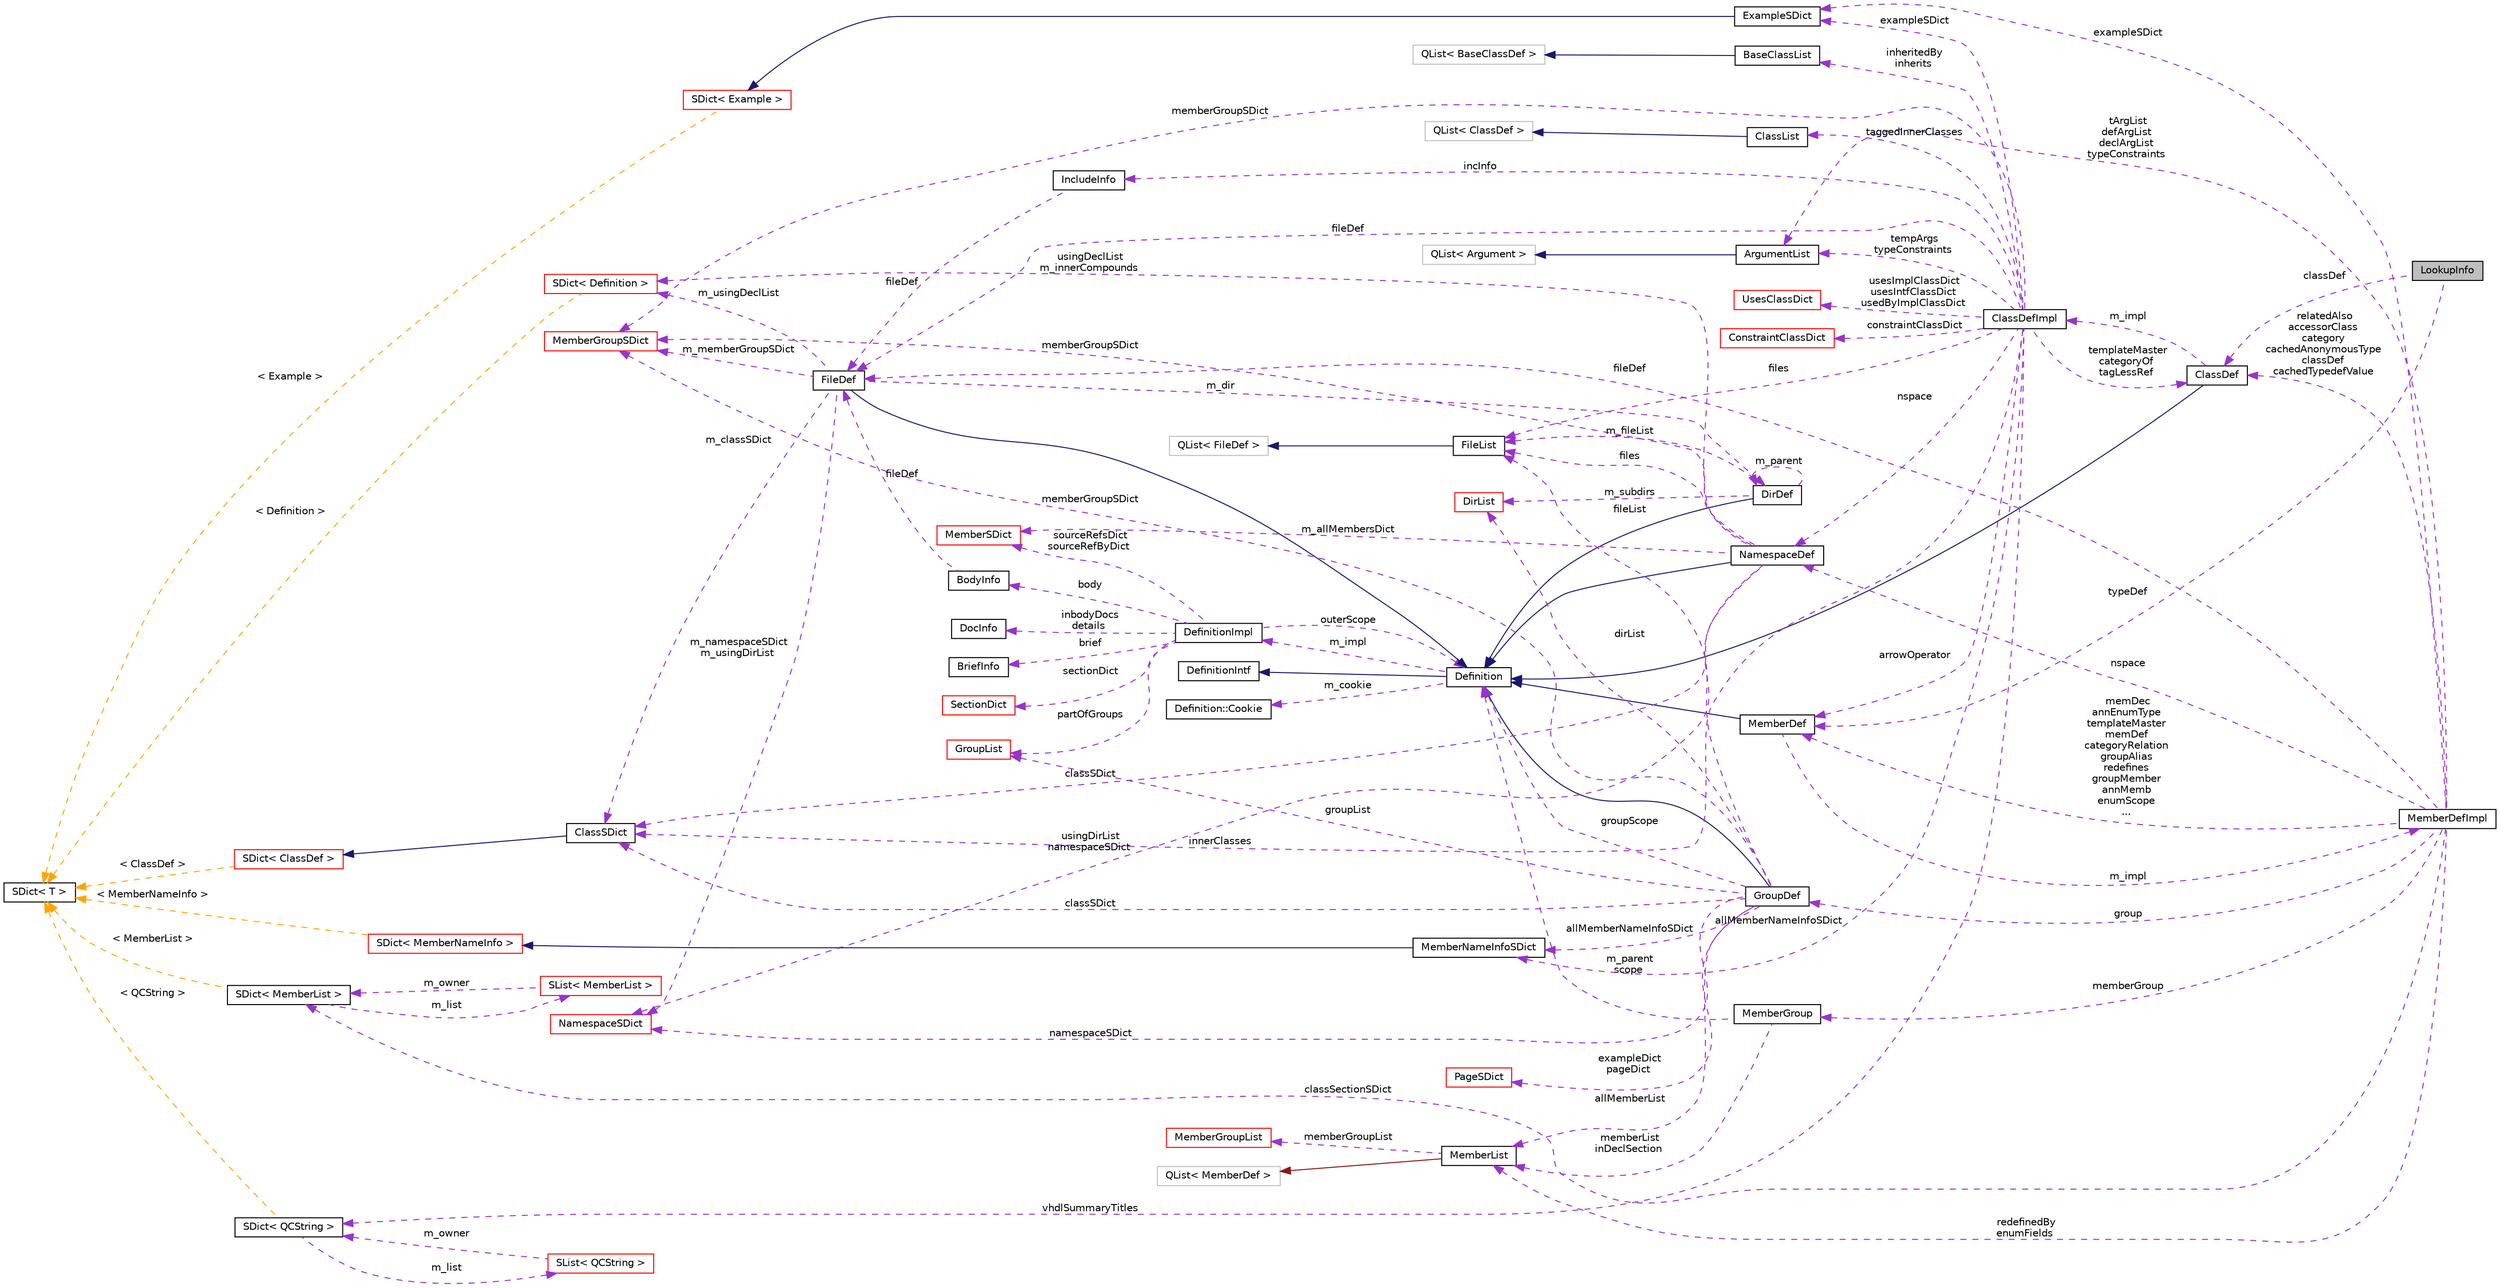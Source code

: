 digraph "LookupInfo"
{
 // INTERACTIVE_SVG=YES
  edge [fontname="Helvetica",fontsize="10",labelfontname="Helvetica",labelfontsize="10"];
  node [fontname="Helvetica",fontsize="10",shape=record];
  rankdir="LR";
  Node1 [label="LookupInfo",height=0.2,width=0.4,color="black", fillcolor="grey75", style="filled", fontcolor="black"];
  Node2 -> Node1 [dir="back",color="darkorchid3",fontsize="10",style="dashed",label=" typeDef" ,fontname="Helvetica"];
  Node2 [label="MemberDef",height=0.2,width=0.4,color="black", fillcolor="white", style="filled",URL="$da/d09/class_member_def.html",tooltip="A model of a class/file/namespace member symbol. "];
  Node3 -> Node2 [dir="back",color="midnightblue",fontsize="10",style="solid",fontname="Helvetica"];
  Node3 [label="Definition",height=0.2,width=0.4,color="black", fillcolor="white", style="filled",URL="$d5/dcc/class_definition.html",tooltip="The common base class of all entity definitions found in the sources. "];
  Node4 -> Node3 [dir="back",color="midnightblue",fontsize="10",style="solid",fontname="Helvetica"];
  Node4 [label="DefinitionIntf",height=0.2,width=0.4,color="black", fillcolor="white", style="filled",URL="$d9/d4a/class_definition_intf.html",tooltip="Abstract interface for a Definition or DefinitionList. "];
  Node5 -> Node3 [dir="back",color="darkorchid3",fontsize="10",style="dashed",label=" m_cookie" ,fontname="Helvetica"];
  Node5 [label="Definition::Cookie",height=0.2,width=0.4,color="black", fillcolor="white", style="filled",URL="$d1/d2f/struct_definition_1_1_cookie.html"];
  Node6 -> Node3 [dir="back",color="darkorchid3",fontsize="10",style="dashed",label=" m_impl" ,fontname="Helvetica"];
  Node6 [label="DefinitionImpl",height=0.2,width=0.4,color="black", fillcolor="white", style="filled",URL="$d3/ddf/class_definition_impl.html",tooltip="Private data associated with a Symbol Definition object. "];
  Node7 -> Node6 [dir="back",color="darkorchid3",fontsize="10",style="dashed",label=" sectionDict" ,fontname="Helvetica"];
  Node7 [label="SectionDict",height=0.2,width=0.4,color="red", fillcolor="white", style="filled",URL="$de/d9a/class_section_dict.html",tooltip="Unsorted dictionary of SectionInfo objects. "];
  Node14 -> Node6 [dir="back",color="darkorchid3",fontsize="10",style="dashed",label=" body" ,fontname="Helvetica"];
  Node14 [label="BodyInfo",height=0.2,width=0.4,color="black", fillcolor="white", style="filled",URL="$db/dab/struct_body_info.html",tooltip="Data associated with description found in the body. "];
  Node15 -> Node14 [dir="back",color="darkorchid3",fontsize="10",style="dashed",label=" fileDef" ,fontname="Helvetica"];
  Node15 [label="FileDef",height=0.2,width=0.4,color="black", fillcolor="white", style="filled",URL="$de/db0/class_file_def.html",tooltip="A model of a file symbol. "];
  Node3 -> Node15 [dir="back",color="midnightblue",fontsize="10",style="solid",fontname="Helvetica"];
  Node16 -> Node15 [dir="back",color="darkorchid3",fontsize="10",style="dashed",label=" m_classSDict" ,fontname="Helvetica"];
  Node16 [label="ClassSDict",height=0.2,width=0.4,color="black", fillcolor="white", style="filled",URL="$d9/d3d/class_class_s_dict.html",tooltip="A sorted dictionary of ClassDef objects. "];
  Node17 -> Node16 [dir="back",color="midnightblue",fontsize="10",style="solid",fontname="Helvetica"];
  Node17 [label="SDict\< ClassDef \>",height=0.2,width=0.4,color="red", fillcolor="white", style="filled",URL="$d1/d50/class_s_dict.html"];
  Node13 -> Node17 [dir="back",color="orange",fontsize="10",style="dashed",label=" \< ClassDef \>" ,fontname="Helvetica"];
  Node13 [label="SDict\< T \>",height=0.2,width=0.4,color="black", fillcolor="white", style="filled",URL="$d1/d50/class_s_dict.html",tooltip="Ordered dictionary of elements of type T. "];
  Node20 -> Node15 [dir="back",color="darkorchid3",fontsize="10",style="dashed",label=" m_usingDeclList" ,fontname="Helvetica"];
  Node20 [label="SDict\< Definition \>",height=0.2,width=0.4,color="red", fillcolor="white", style="filled",URL="$d1/d50/class_s_dict.html"];
  Node13 -> Node20 [dir="back",color="orange",fontsize="10",style="dashed",label=" \< Definition \>" ,fontname="Helvetica"];
  Node23 -> Node15 [dir="back",color="darkorchid3",fontsize="10",style="dashed",label=" m_memberGroupSDict" ,fontname="Helvetica"];
  Node23 [label="MemberGroupSDict",height=0.2,width=0.4,color="red", fillcolor="white", style="filled",URL="$dc/d1e/class_member_group_s_dict.html",tooltip="A sorted dictionary of MemberGroup objects. "];
  Node29 -> Node15 [dir="back",color="darkorchid3",fontsize="10",style="dashed",label=" m_dir" ,fontname="Helvetica"];
  Node29 [label="DirDef",height=0.2,width=0.4,color="black", fillcolor="white", style="filled",URL="$d4/dd4/class_dir_def.html",tooltip="A model of a directory symbol. "];
  Node3 -> Node29 [dir="back",color="midnightblue",fontsize="10",style="solid",fontname="Helvetica"];
  Node30 -> Node29 [dir="back",color="darkorchid3",fontsize="10",style="dashed",label=" m_subdirs" ,fontname="Helvetica"];
  Node30 [label="DirList",height=0.2,width=0.4,color="red", fillcolor="white", style="filled",URL="$dc/d2a/class_dir_list.html",tooltip="A list of directories. "];
  Node32 -> Node29 [dir="back",color="darkorchid3",fontsize="10",style="dashed",label=" m_fileList" ,fontname="Helvetica"];
  Node32 [label="FileList",height=0.2,width=0.4,color="black", fillcolor="white", style="filled",URL="$d0/d18/class_file_list.html",tooltip="Class representing a list of FileDef objects. "];
  Node33 -> Node32 [dir="back",color="midnightblue",fontsize="10",style="solid",fontname="Helvetica"];
  Node33 [label="QList\< FileDef \>",height=0.2,width=0.4,color="grey75", fillcolor="white", style="filled"];
  Node29 -> Node29 [dir="back",color="darkorchid3",fontsize="10",style="dashed",label=" m_parent" ,fontname="Helvetica"];
  Node34 -> Node15 [dir="back",color="darkorchid3",fontsize="10",style="dashed",label=" m_namespaceSDict\nm_usingDirList" ,fontname="Helvetica"];
  Node34 [label="NamespaceSDict",height=0.2,width=0.4,color="red", fillcolor="white", style="filled",URL="$d4/d8d/class_namespace_s_dict.html",tooltip="A sorted dictionary of NamespaceDef objects. "];
  Node38 -> Node6 [dir="back",color="darkorchid3",fontsize="10",style="dashed",label=" sourceRefsDict\nsourceRefByDict" ,fontname="Helvetica"];
  Node38 [label="MemberSDict",height=0.2,width=0.4,color="red", fillcolor="white", style="filled",URL="$d6/dd6/class_member_s_dict.html",tooltip="A sorted dictionary of MemberDef objects. "];
  Node42 -> Node6 [dir="back",color="darkorchid3",fontsize="10",style="dashed",label=" partOfGroups" ,fontname="Helvetica"];
  Node42 [label="GroupList",height=0.2,width=0.4,color="red", fillcolor="white", style="filled",URL="$d3/d3b/class_group_list.html",tooltip="A list of GroupDef objects. "];
  Node44 -> Node6 [dir="back",color="darkorchid3",fontsize="10",style="dashed",label=" inbodyDocs\ndetails" ,fontname="Helvetica"];
  Node44 [label="DocInfo",height=0.2,width=0.4,color="black", fillcolor="white", style="filled",URL="$d7/dd5/struct_doc_info.html",tooltip="Data associated with a detailed description. "];
  Node45 -> Node6 [dir="back",color="darkorchid3",fontsize="10",style="dashed",label=" brief" ,fontname="Helvetica"];
  Node45 [label="BriefInfo",height=0.2,width=0.4,color="black", fillcolor="white", style="filled",URL="$d0/da7/struct_brief_info.html",tooltip="Data associated with a brief description. "];
  Node3 -> Node6 [dir="back",color="darkorchid3",fontsize="10",style="dashed",label=" outerScope" ,fontname="Helvetica"];
  Node46 -> Node2 [dir="back",color="darkorchid3",fontsize="10",style="dashed",label=" m_impl" ,fontname="Helvetica"];
  Node46 [label="MemberDefImpl",height=0.2,width=0.4,color="black", fillcolor="white", style="filled",URL="$d7/d7e/class_member_def_impl.html"];
  Node47 -> Node46 [dir="back",color="darkorchid3",fontsize="10",style="dashed",label=" memberGroup" ,fontname="Helvetica"];
  Node47 [label="MemberGroup",height=0.2,width=0.4,color="black", fillcolor="white", style="filled",URL="$da/d32/class_member_group.html",tooltip="A class representing a group of members. "];
  Node48 -> Node47 [dir="back",color="darkorchid3",fontsize="10",style="dashed",label=" memberList\ninDeclSection" ,fontname="Helvetica"];
  Node48 [label="MemberList",height=0.2,width=0.4,color="black", fillcolor="white", style="filled",URL="$dd/d13/class_member_list.html",tooltip="A list of MemberDef objects. "];
  Node41 -> Node48 [dir="back",color="firebrick4",fontsize="10",style="solid",fontname="Helvetica"];
  Node41 [label="QList\< MemberDef \>",height=0.2,width=0.4,color="grey75", fillcolor="white", style="filled"];
  Node49 -> Node48 [dir="back",color="darkorchid3",fontsize="10",style="dashed",label=" memberGroupList" ,fontname="Helvetica"];
  Node49 [label="MemberGroupList",height=0.2,width=0.4,color="red", fillcolor="white", style="filled",URL="$df/d11/class_member_group_list.html",tooltip="A list of MemberGroup objects. "];
  Node3 -> Node47 [dir="back",color="darkorchid3",fontsize="10",style="dashed",label=" m_parent\nscope" ,fontname="Helvetica"];
  Node50 -> Node46 [dir="back",color="darkorchid3",fontsize="10",style="dashed",label=" nspace" ,fontname="Helvetica"];
  Node50 [label="NamespaceDef",height=0.2,width=0.4,color="black", fillcolor="white", style="filled",URL="$d0/d07/class_namespace_def.html",tooltip="A model of a namespace symbol. "];
  Node3 -> Node50 [dir="back",color="midnightblue",fontsize="10",style="solid",fontname="Helvetica"];
  Node16 -> Node50 [dir="back",color="darkorchid3",fontsize="10",style="dashed",label=" classSDict" ,fontname="Helvetica"];
  Node38 -> Node50 [dir="back",color="darkorchid3",fontsize="10",style="dashed",label=" m_allMembersDict" ,fontname="Helvetica"];
  Node20 -> Node50 [dir="back",color="darkorchid3",fontsize="10",style="dashed",label=" usingDeclList\nm_innerCompounds" ,fontname="Helvetica"];
  Node32 -> Node50 [dir="back",color="darkorchid3",fontsize="10",style="dashed",label=" files" ,fontname="Helvetica"];
  Node23 -> Node50 [dir="back",color="darkorchid3",fontsize="10",style="dashed",label=" memberGroupSDict" ,fontname="Helvetica"];
  Node34 -> Node50 [dir="back",color="darkorchid3",fontsize="10",style="dashed",label=" usingDirList\nnamespaceSDict" ,fontname="Helvetica"];
  Node48 -> Node46 [dir="back",color="darkorchid3",fontsize="10",style="dashed",label=" redefinedBy\nenumFields" ,fontname="Helvetica"];
  Node15 -> Node46 [dir="back",color="darkorchid3",fontsize="10",style="dashed",label=" fileDef" ,fontname="Helvetica"];
  Node51 -> Node46 [dir="back",color="darkorchid3",fontsize="10",style="dashed",label=" group" ,fontname="Helvetica"];
  Node51 [label="GroupDef",height=0.2,width=0.4,color="black", fillcolor="white", style="filled",URL="$d8/d09/class_group_def.html",tooltip="A model of a group of symbols. "];
  Node3 -> Node51 [dir="back",color="midnightblue",fontsize="10",style="solid",fontname="Helvetica"];
  Node16 -> Node51 [dir="back",color="darkorchid3",fontsize="10",style="dashed",label=" classSDict" ,fontname="Helvetica"];
  Node52 -> Node51 [dir="back",color="darkorchid3",fontsize="10",style="dashed",label=" allMemberNameInfoSDict" ,fontname="Helvetica"];
  Node52 [label="MemberNameInfoSDict",height=0.2,width=0.4,color="black", fillcolor="white", style="filled",URL="$d6/d70/class_member_name_info_s_dict.html",tooltip="Sorted dictionary of MemberNameInfo objects. "];
  Node53 -> Node52 [dir="back",color="midnightblue",fontsize="10",style="solid",fontname="Helvetica"];
  Node53 [label="SDict\< MemberNameInfo \>",height=0.2,width=0.4,color="red", fillcolor="white", style="filled",URL="$d1/d50/class_s_dict.html"];
  Node13 -> Node53 [dir="back",color="orange",fontsize="10",style="dashed",label=" \< MemberNameInfo \>" ,fontname="Helvetica"];
  Node48 -> Node51 [dir="back",color="darkorchid3",fontsize="10",style="dashed",label=" allMemberList" ,fontname="Helvetica"];
  Node30 -> Node51 [dir="back",color="darkorchid3",fontsize="10",style="dashed",label=" dirList" ,fontname="Helvetica"];
  Node32 -> Node51 [dir="back",color="darkorchid3",fontsize="10",style="dashed",label=" fileList" ,fontname="Helvetica"];
  Node42 -> Node51 [dir="back",color="darkorchid3",fontsize="10",style="dashed",label=" groupList" ,fontname="Helvetica"];
  Node23 -> Node51 [dir="back",color="darkorchid3",fontsize="10",style="dashed",label=" memberGroupSDict" ,fontname="Helvetica"];
  Node3 -> Node51 [dir="back",color="darkorchid3",fontsize="10",style="dashed",label=" groupScope" ,fontname="Helvetica"];
  Node34 -> Node51 [dir="back",color="darkorchid3",fontsize="10",style="dashed",label=" namespaceSDict" ,fontname="Helvetica"];
  Node56 -> Node51 [dir="back",color="darkorchid3",fontsize="10",style="dashed",label=" exampleDict\npageDict" ,fontname="Helvetica"];
  Node56 [label="PageSDict",height=0.2,width=0.4,color="red", fillcolor="white", style="filled",URL="$d0/d59/class_page_s_dict.html"];
  Node60 -> Node46 [dir="back",color="darkorchid3",fontsize="10",style="dashed",label=" exampleSDict" ,fontname="Helvetica"];
  Node60 [label="ExampleSDict",height=0.2,width=0.4,color="black", fillcolor="white", style="filled",URL="$d0/d31/class_example_s_dict.html",tooltip="A sorted dictionary of Example objects. "];
  Node61 -> Node60 [dir="back",color="midnightblue",fontsize="10",style="solid",fontname="Helvetica"];
  Node61 [label="SDict\< Example \>",height=0.2,width=0.4,color="red", fillcolor="white", style="filled",URL="$d1/d50/class_s_dict.html"];
  Node13 -> Node61 [dir="back",color="orange",fontsize="10",style="dashed",label=" \< Example \>" ,fontname="Helvetica"];
  Node64 -> Node46 [dir="back",color="darkorchid3",fontsize="10",style="dashed",label=" tArgList\ndefArgList\ndeclArgList\ntypeConstraints" ,fontname="Helvetica"];
  Node64 [label="ArgumentList",height=0.2,width=0.4,color="black", fillcolor="white", style="filled",URL="$d7/df8/class_argument_list.html",tooltip="This class represents an function or template argument list. "];
  Node65 -> Node64 [dir="back",color="midnightblue",fontsize="10",style="solid",fontname="Helvetica"];
  Node65 [label="QList\< Argument \>",height=0.2,width=0.4,color="grey75", fillcolor="white", style="filled"];
  Node66 -> Node46 [dir="back",color="darkorchid3",fontsize="10",style="dashed",label=" classSectionSDict" ,fontname="Helvetica"];
  Node66 [label="SDict\< MemberList \>",height=0.2,width=0.4,color="black", fillcolor="white", style="filled",URL="$d1/d50/class_s_dict.html"];
  Node67 -> Node66 [dir="back",color="darkorchid3",fontsize="10",style="dashed",label=" m_list" ,fontname="Helvetica"];
  Node67 [label="SList\< MemberList \>",height=0.2,width=0.4,color="red", fillcolor="white", style="filled",URL="$df/dce/class_s_list.html"];
  Node66 -> Node67 [dir="back",color="darkorchid3",fontsize="10",style="dashed",label=" m_owner" ,fontname="Helvetica"];
  Node13 -> Node66 [dir="back",color="orange",fontsize="10",style="dashed",label=" \< MemberList \>" ,fontname="Helvetica"];
  Node2 -> Node46 [dir="back",color="darkorchid3",fontsize="10",style="dashed",label=" memDec\nannEnumType\ntemplateMaster\nmemDef\ncategoryRelation\ngroupAlias\nredefines\ngroupMember\nannMemb\nenumScope\n..." ,fontname="Helvetica"];
  Node69 -> Node46 [dir="back",color="darkorchid3",fontsize="10",style="dashed",label=" relatedAlso\naccessorClass\ncategory\ncachedAnonymousType\nclassDef\ncachedTypedefValue" ,fontname="Helvetica"];
  Node69 [label="ClassDef",height=0.2,width=0.4,color="black", fillcolor="white", style="filled",URL="$d1/dcf/class_class_def.html",tooltip="A class representing of a compound symbol. "];
  Node3 -> Node69 [dir="back",color="midnightblue",fontsize="10",style="solid",fontname="Helvetica"];
  Node70 -> Node69 [dir="back",color="darkorchid3",fontsize="10",style="dashed",label=" m_impl" ,fontname="Helvetica"];
  Node70 [label="ClassDefImpl",height=0.2,width=0.4,color="black", fillcolor="white", style="filled",URL="$d1/d25/class_class_def_impl.html",tooltip="Private data associated with a ClassDef object. "];
  Node50 -> Node70 [dir="back",color="darkorchid3",fontsize="10",style="dashed",label=" nspace" ,fontname="Helvetica"];
  Node71 -> Node70 [dir="back",color="darkorchid3",fontsize="10",style="dashed",label=" vhdlSummaryTitles" ,fontname="Helvetica"];
  Node71 [label="SDict\< QCString \>",height=0.2,width=0.4,color="black", fillcolor="white", style="filled",URL="$d1/d50/class_s_dict.html"];
  Node72 -> Node71 [dir="back",color="darkorchid3",fontsize="10",style="dashed",label=" m_list" ,fontname="Helvetica"];
  Node72 [label="SList\< QCString \>",height=0.2,width=0.4,color="red", fillcolor="white", style="filled",URL="$df/dce/class_s_list.html"];
  Node71 -> Node72 [dir="back",color="darkorchid3",fontsize="10",style="dashed",label=" m_owner" ,fontname="Helvetica"];
  Node13 -> Node71 [dir="back",color="orange",fontsize="10",style="dashed",label=" \< QCString \>" ,fontname="Helvetica"];
  Node16 -> Node70 [dir="back",color="darkorchid3",fontsize="10",style="dashed",label=" innerClasses" ,fontname="Helvetica"];
  Node74 -> Node70 [dir="back",color="darkorchid3",fontsize="10",style="dashed",label=" inheritedBy\ninherits" ,fontname="Helvetica"];
  Node74 [label="BaseClassList",height=0.2,width=0.4,color="black", fillcolor="white", style="filled",URL="$d7/d46/class_base_class_list.html",tooltip="List of base classes. "];
  Node75 -> Node74 [dir="back",color="midnightblue",fontsize="10",style="solid",fontname="Helvetica"];
  Node75 [label="QList\< BaseClassDef \>",height=0.2,width=0.4,color="grey75", fillcolor="white", style="filled"];
  Node76 -> Node70 [dir="back",color="darkorchid3",fontsize="10",style="dashed",label=" taggedInnerClasses" ,fontname="Helvetica"];
  Node76 [label="ClassList",height=0.2,width=0.4,color="black", fillcolor="white", style="filled",URL="$d7/da3/class_class_list.html",tooltip="A list of ClassDef objects. "];
  Node19 -> Node76 [dir="back",color="midnightblue",fontsize="10",style="solid",fontname="Helvetica"];
  Node19 [label="QList\< ClassDef \>",height=0.2,width=0.4,color="grey75", fillcolor="white", style="filled"];
  Node52 -> Node70 [dir="back",color="darkorchid3",fontsize="10",style="dashed",label=" allMemberNameInfoSDict" ,fontname="Helvetica"];
  Node32 -> Node70 [dir="back",color="darkorchid3",fontsize="10",style="dashed",label=" files" ,fontname="Helvetica"];
  Node15 -> Node70 [dir="back",color="darkorchid3",fontsize="10",style="dashed",label=" fileDef" ,fontname="Helvetica"];
  Node77 -> Node70 [dir="back",color="darkorchid3",fontsize="10",style="dashed",label=" incInfo" ,fontname="Helvetica"];
  Node77 [label="IncludeInfo",height=0.2,width=0.4,color="black", fillcolor="white", style="filled",URL="$d5/dc1/struct_include_info.html",tooltip="Class representing the data associated with a #include statement. "];
  Node15 -> Node77 [dir="back",color="darkorchid3",fontsize="10",style="dashed",label=" fileDef" ,fontname="Helvetica"];
  Node23 -> Node70 [dir="back",color="darkorchid3",fontsize="10",style="dashed",label=" memberGroupSDict" ,fontname="Helvetica"];
  Node60 -> Node70 [dir="back",color="darkorchid3",fontsize="10",style="dashed",label=" exampleSDict" ,fontname="Helvetica"];
  Node64 -> Node70 [dir="back",color="darkorchid3",fontsize="10",style="dashed",label=" tempArgs\ntypeConstraints" ,fontname="Helvetica"];
  Node2 -> Node70 [dir="back",color="darkorchid3",fontsize="10",style="dashed",label=" arrowOperator" ,fontname="Helvetica"];
  Node78 -> Node70 [dir="back",color="darkorchid3",fontsize="10",style="dashed",label=" usesImplClassDict\nusesIntfClassDict\nusedByImplClassDict" ,fontname="Helvetica"];
  Node78 [label="UsesClassDict",height=0.2,width=0.4,color="red", fillcolor="white", style="filled",URL="$d2/d84/class_uses_class_dict.html",tooltip="Dictionary of usage relations. "];
  Node69 -> Node70 [dir="back",color="darkorchid3",fontsize="10",style="dashed",label=" templateMaster\ncategoryOf\ntagLessRef" ,fontname="Helvetica"];
  Node80 -> Node70 [dir="back",color="darkorchid3",fontsize="10",style="dashed",label=" constraintClassDict" ,fontname="Helvetica"];
  Node80 [label="ConstraintClassDict",height=0.2,width=0.4,color="red", fillcolor="white", style="filled",URL="$df/d6f/class_constraint_class_dict.html",tooltip="Dictionary of constraint relations. "];
  Node69 -> Node1 [dir="back",color="darkorchid3",fontsize="10",style="dashed",label=" classDef" ,fontname="Helvetica"];
}
